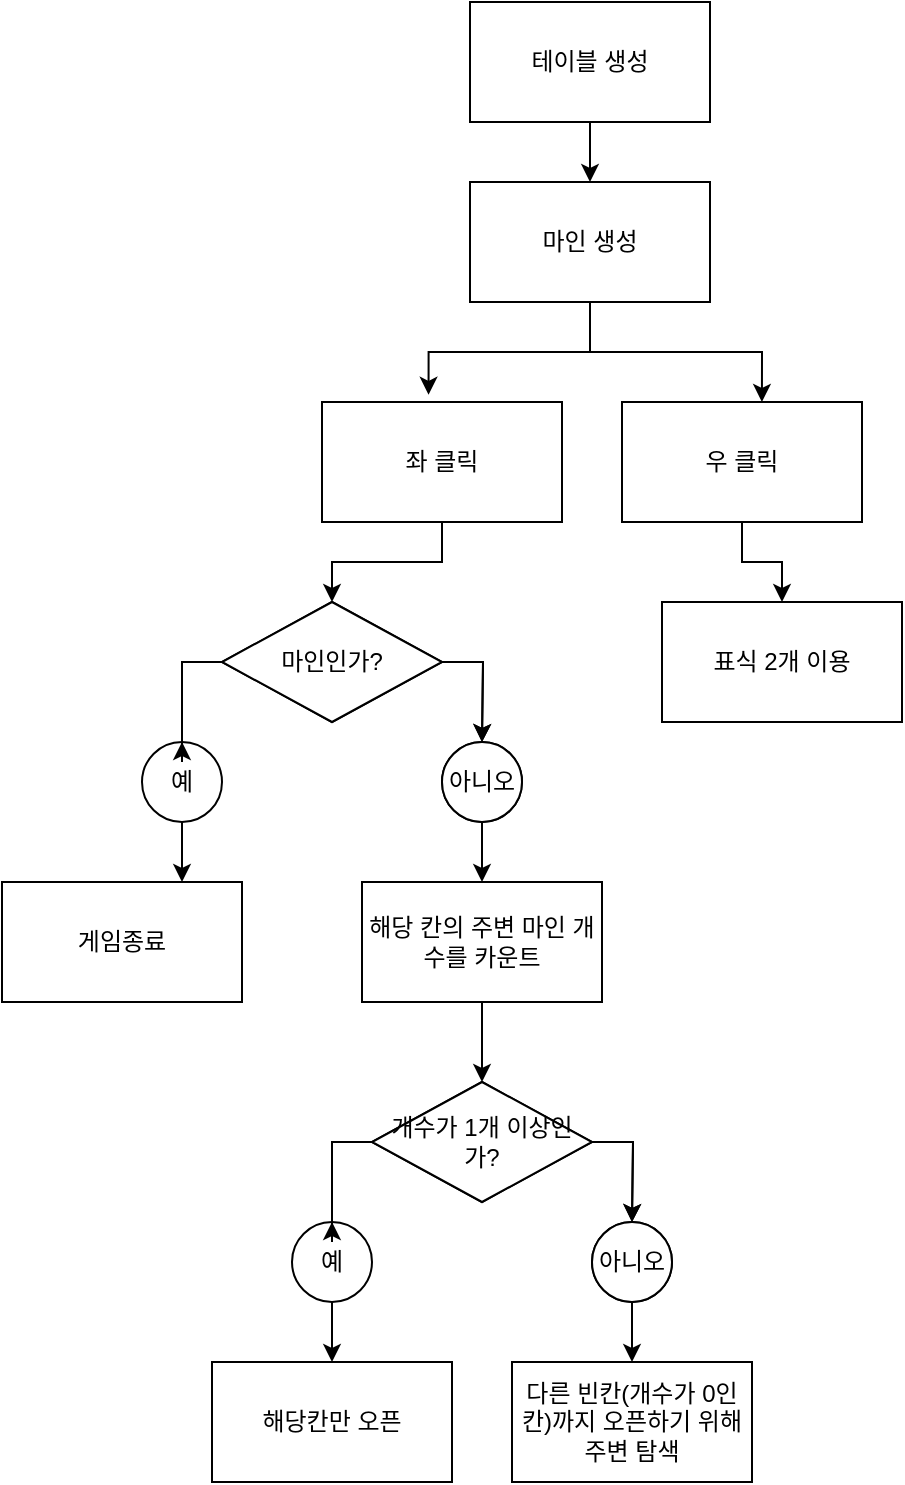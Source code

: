 <mxfile version="16.5.1" type="device"><diagram id="KLnuvK0sU789iMK_f8dH" name="페이지-1"><mxGraphModel dx="1342" dy="675" grid="1" gridSize="10" guides="1" tooltips="1" connect="1" arrows="1" fold="1" page="1" pageScale="1" pageWidth="827" pageHeight="1169" math="0" shadow="0"><root><mxCell id="0"/><mxCell id="1" parent="0"/><mxCell id="sibnDY8GJtGTc1h8-kMt-38" style="edgeStyle=orthogonalEdgeStyle;rounded=0;orthogonalLoop=1;jettySize=auto;html=1;entryX=0.5;entryY=0;entryDx=0;entryDy=0;" edge="1" parent="1" source="sibnDY8GJtGTc1h8-kMt-8" target="sibnDY8GJtGTc1h8-kMt-12"><mxGeometry relative="1" as="geometry"/></mxCell><mxCell id="sibnDY8GJtGTc1h8-kMt-8" value="좌 클릭" style="rounded=0;whiteSpace=wrap;html=1;" vertex="1" parent="1"><mxGeometry x="280" y="270" width="120" height="60" as="geometry"/></mxCell><mxCell id="sibnDY8GJtGTc1h8-kMt-71" style="edgeStyle=orthogonalEdgeStyle;rounded=0;orthogonalLoop=1;jettySize=auto;html=1;entryX=0.5;entryY=0;entryDx=0;entryDy=0;" edge="1" parent="1" source="sibnDY8GJtGTc1h8-kMt-9" target="sibnDY8GJtGTc1h8-kMt-70"><mxGeometry relative="1" as="geometry"/></mxCell><mxCell id="sibnDY8GJtGTc1h8-kMt-9" value="우 클릭" style="rounded=0;whiteSpace=wrap;html=1;" vertex="1" parent="1"><mxGeometry x="430" y="270" width="120" height="60" as="geometry"/></mxCell><mxCell id="sibnDY8GJtGTc1h8-kMt-15" style="edgeStyle=orthogonalEdgeStyle;rounded=0;orthogonalLoop=1;jettySize=auto;html=1;" edge="1" parent="1" source="sibnDY8GJtGTc1h8-kMt-12"><mxGeometry relative="1" as="geometry"><mxPoint x="210" y="440" as="targetPoint"/></mxGeometry></mxCell><mxCell id="sibnDY8GJtGTc1h8-kMt-16" style="edgeStyle=orthogonalEdgeStyle;rounded=0;orthogonalLoop=1;jettySize=auto;html=1;" edge="1" parent="1" source="sibnDY8GJtGTc1h8-kMt-12"><mxGeometry relative="1" as="geometry"><mxPoint x="360" y="440" as="targetPoint"/></mxGeometry></mxCell><mxCell id="sibnDY8GJtGTc1h8-kMt-12" value="마인인가?" style="rhombus;whiteSpace=wrap;html=1;" vertex="1" parent="1"><mxGeometry x="230" y="370" width="110" height="60" as="geometry"/></mxCell><mxCell id="sibnDY8GJtGTc1h8-kMt-28" style="edgeStyle=orthogonalEdgeStyle;rounded=0;orthogonalLoop=1;jettySize=auto;html=1;entryX=0.75;entryY=0;entryDx=0;entryDy=0;" edge="1" parent="1" source="sibnDY8GJtGTc1h8-kMt-13" target="sibnDY8GJtGTc1h8-kMt-27"><mxGeometry relative="1" as="geometry"/></mxCell><mxCell id="sibnDY8GJtGTc1h8-kMt-13" value="예" style="ellipse;whiteSpace=wrap;html=1;aspect=fixed;" vertex="1" parent="1"><mxGeometry x="190" y="440" width="40" height="40" as="geometry"/></mxCell><mxCell id="sibnDY8GJtGTc1h8-kMt-29" style="edgeStyle=orthogonalEdgeStyle;rounded=0;orthogonalLoop=1;jettySize=auto;html=1;entryX=0.5;entryY=0;entryDx=0;entryDy=0;" edge="1" parent="1" source="sibnDY8GJtGTc1h8-kMt-14"><mxGeometry relative="1" as="geometry"><mxPoint x="360" y="510" as="targetPoint"/></mxGeometry></mxCell><mxCell id="sibnDY8GJtGTc1h8-kMt-14" value="아니오" style="ellipse;whiteSpace=wrap;html=1;aspect=fixed;" vertex="1" parent="1"><mxGeometry x="340" y="440" width="40" height="40" as="geometry"/></mxCell><mxCell id="sibnDY8GJtGTc1h8-kMt-27" value="게임종료" style="rounded=0;whiteSpace=wrap;html=1;" vertex="1" parent="1"><mxGeometry x="120" y="510" width="120" height="60" as="geometry"/></mxCell><mxCell id="sibnDY8GJtGTc1h8-kMt-58" style="edgeStyle=orthogonalEdgeStyle;rounded=0;orthogonalLoop=1;jettySize=auto;html=1;entryX=0.5;entryY=0;entryDx=0;entryDy=0;" edge="1" parent="1" source="sibnDY8GJtGTc1h8-kMt-39" target="sibnDY8GJtGTc1h8-kMt-56"><mxGeometry relative="1" as="geometry"/></mxCell><mxCell id="sibnDY8GJtGTc1h8-kMt-39" value="해당 칸의 주변 마인 개수를 카운트" style="rounded=0;whiteSpace=wrap;html=1;" vertex="1" parent="1"><mxGeometry x="300" y="510" width="120" height="60" as="geometry"/></mxCell><mxCell id="sibnDY8GJtGTc1h8-kMt-40" style="edgeStyle=orthogonalEdgeStyle;rounded=0;orthogonalLoop=1;jettySize=auto;html=1;" edge="1" source="sibnDY8GJtGTc1h8-kMt-42" parent="1"><mxGeometry relative="1" as="geometry"><mxPoint x="210" y="440" as="targetPoint"/></mxGeometry></mxCell><mxCell id="sibnDY8GJtGTc1h8-kMt-41" style="edgeStyle=orthogonalEdgeStyle;rounded=0;orthogonalLoop=1;jettySize=auto;html=1;" edge="1" source="sibnDY8GJtGTc1h8-kMt-42" parent="1"><mxGeometry relative="1" as="geometry"><mxPoint x="360" y="440" as="targetPoint"/></mxGeometry></mxCell><mxCell id="sibnDY8GJtGTc1h8-kMt-42" value="마인인가?" style="rhombus;whiteSpace=wrap;html=1;" vertex="1" parent="1"><mxGeometry x="230" y="370" width="110" height="60" as="geometry"/></mxCell><mxCell id="sibnDY8GJtGTc1h8-kMt-43" value="아니오" style="ellipse;whiteSpace=wrap;html=1;aspect=fixed;" vertex="1" parent="1"><mxGeometry x="340" y="440" width="40" height="40" as="geometry"/></mxCell><mxCell id="sibnDY8GJtGTc1h8-kMt-49" style="edgeStyle=orthogonalEdgeStyle;rounded=0;orthogonalLoop=1;jettySize=auto;html=1;" edge="1" source="sibnDY8GJtGTc1h8-kMt-51" parent="1"><mxGeometry relative="1" as="geometry"><mxPoint x="285" y="680" as="targetPoint"/></mxGeometry></mxCell><mxCell id="sibnDY8GJtGTc1h8-kMt-50" style="edgeStyle=orthogonalEdgeStyle;rounded=0;orthogonalLoop=1;jettySize=auto;html=1;" edge="1" source="sibnDY8GJtGTc1h8-kMt-51" parent="1"><mxGeometry relative="1" as="geometry"><mxPoint x="435" y="680" as="targetPoint"/></mxGeometry></mxCell><mxCell id="sibnDY8GJtGTc1h8-kMt-51" value="마인인가?" style="rhombus;whiteSpace=wrap;html=1;" vertex="1" parent="1"><mxGeometry x="305" y="610" width="110" height="60" as="geometry"/></mxCell><mxCell id="sibnDY8GJtGTc1h8-kMt-62" style="edgeStyle=orthogonalEdgeStyle;rounded=0;orthogonalLoop=1;jettySize=auto;html=1;entryX=0.5;entryY=0;entryDx=0;entryDy=0;" edge="1" parent="1" source="sibnDY8GJtGTc1h8-kMt-52" target="sibnDY8GJtGTc1h8-kMt-59"><mxGeometry relative="1" as="geometry"/></mxCell><mxCell id="sibnDY8GJtGTc1h8-kMt-52" value="예" style="ellipse;whiteSpace=wrap;html=1;aspect=fixed;" vertex="1" parent="1"><mxGeometry x="265" y="680" width="40" height="40" as="geometry"/></mxCell><mxCell id="sibnDY8GJtGTc1h8-kMt-53" value="아니오" style="ellipse;whiteSpace=wrap;html=1;aspect=fixed;" vertex="1" parent="1"><mxGeometry x="415" y="680" width="40" height="40" as="geometry"/></mxCell><mxCell id="sibnDY8GJtGTc1h8-kMt-54" style="edgeStyle=orthogonalEdgeStyle;rounded=0;orthogonalLoop=1;jettySize=auto;html=1;" edge="1" source="sibnDY8GJtGTc1h8-kMt-56" parent="1"><mxGeometry relative="1" as="geometry"><mxPoint x="285" y="680" as="targetPoint"/></mxGeometry></mxCell><mxCell id="sibnDY8GJtGTc1h8-kMt-55" style="edgeStyle=orthogonalEdgeStyle;rounded=0;orthogonalLoop=1;jettySize=auto;html=1;" edge="1" source="sibnDY8GJtGTc1h8-kMt-56" parent="1"><mxGeometry relative="1" as="geometry"><mxPoint x="435" y="680" as="targetPoint"/></mxGeometry></mxCell><mxCell id="sibnDY8GJtGTc1h8-kMt-56" value="개수가 1개 이상인가?" style="rhombus;whiteSpace=wrap;html=1;" vertex="1" parent="1"><mxGeometry x="305" y="610" width="110" height="60" as="geometry"/></mxCell><mxCell id="sibnDY8GJtGTc1h8-kMt-57" value="아니오" style="ellipse;whiteSpace=wrap;html=1;aspect=fixed;" vertex="1" parent="1"><mxGeometry x="415" y="680" width="40" height="40" as="geometry"/></mxCell><mxCell id="sibnDY8GJtGTc1h8-kMt-59" value="해당칸만 오픈" style="rounded=0;whiteSpace=wrap;html=1;" vertex="1" parent="1"><mxGeometry x="225" y="750" width="120" height="60" as="geometry"/></mxCell><mxCell id="sibnDY8GJtGTc1h8-kMt-63" style="edgeStyle=orthogonalEdgeStyle;rounded=0;orthogonalLoop=1;jettySize=auto;html=1;entryX=0.5;entryY=0;entryDx=0;entryDy=0;" edge="1" target="sibnDY8GJtGTc1h8-kMt-64" parent="1"><mxGeometry relative="1" as="geometry"><mxPoint x="435" y="720" as="sourcePoint"/></mxGeometry></mxCell><mxCell id="sibnDY8GJtGTc1h8-kMt-64" value="다른 빈칸(개수가 0인 칸)까지 오픈하기 위해 주변 탐색" style="rounded=0;whiteSpace=wrap;html=1;" vertex="1" parent="1"><mxGeometry x="375" y="750" width="120" height="60" as="geometry"/></mxCell><mxCell id="sibnDY8GJtGTc1h8-kMt-67" style="edgeStyle=orthogonalEdgeStyle;rounded=0;orthogonalLoop=1;jettySize=auto;html=1;entryX=0.5;entryY=0;entryDx=0;entryDy=0;" edge="1" parent="1" source="sibnDY8GJtGTc1h8-kMt-65" target="sibnDY8GJtGTc1h8-kMt-66"><mxGeometry relative="1" as="geometry"/></mxCell><mxCell id="sibnDY8GJtGTc1h8-kMt-65" value="테이블 생성" style="rounded=0;whiteSpace=wrap;html=1;" vertex="1" parent="1"><mxGeometry x="354" y="70" width="120" height="60" as="geometry"/></mxCell><mxCell id="sibnDY8GJtGTc1h8-kMt-68" style="edgeStyle=orthogonalEdgeStyle;rounded=0;orthogonalLoop=1;jettySize=auto;html=1;entryX=0.444;entryY=-0.06;entryDx=0;entryDy=0;entryPerimeter=0;" edge="1" parent="1" source="sibnDY8GJtGTc1h8-kMt-66" target="sibnDY8GJtGTc1h8-kMt-8"><mxGeometry relative="1" as="geometry"/></mxCell><mxCell id="sibnDY8GJtGTc1h8-kMt-69" style="edgeStyle=orthogonalEdgeStyle;rounded=0;orthogonalLoop=1;jettySize=auto;html=1;entryX=0.583;entryY=0;entryDx=0;entryDy=0;entryPerimeter=0;" edge="1" parent="1" source="sibnDY8GJtGTc1h8-kMt-66" target="sibnDY8GJtGTc1h8-kMt-9"><mxGeometry relative="1" as="geometry"/></mxCell><mxCell id="sibnDY8GJtGTc1h8-kMt-66" value="마인 생성" style="rounded=0;whiteSpace=wrap;html=1;" vertex="1" parent="1"><mxGeometry x="354" y="160" width="120" height="60" as="geometry"/></mxCell><mxCell id="sibnDY8GJtGTc1h8-kMt-70" value="표식 2개 이용" style="rounded=0;whiteSpace=wrap;html=1;" vertex="1" parent="1"><mxGeometry x="450" y="370" width="120" height="60" as="geometry"/></mxCell></root></mxGraphModel></diagram></mxfile>